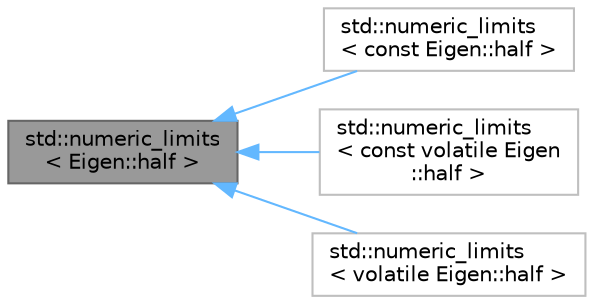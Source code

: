digraph "std::numeric_limits&lt; Eigen::half &gt;"
{
 // LATEX_PDF_SIZE
  bgcolor="transparent";
  edge [fontname=Helvetica,fontsize=10,labelfontname=Helvetica,labelfontsize=10];
  node [fontname=Helvetica,fontsize=10,shape=box,height=0.2,width=0.4];
  rankdir="LR";
  Node1 [id="Node000001",label="std::numeric_limits\l\< Eigen::half \>",height=0.2,width=0.4,color="gray40", fillcolor="grey60", style="filled", fontcolor="black",tooltip=" "];
  Node1 -> Node2 [id="edge1_Node000001_Node000002",dir="back",color="steelblue1",style="solid",tooltip=" "];
  Node2 [id="Node000002",label="std::numeric_limits\l\< const Eigen::half \>",height=0.2,width=0.4,color="grey75", fillcolor="white", style="filled",URL="$structstd_1_1numeric__limits_3_01const_01Eigen_1_1half_01_4.html",tooltip=" "];
  Node1 -> Node3 [id="edge2_Node000001_Node000003",dir="back",color="steelblue1",style="solid",tooltip=" "];
  Node3 [id="Node000003",label="std::numeric_limits\l\< const volatile Eigen\l::half \>",height=0.2,width=0.4,color="grey75", fillcolor="white", style="filled",URL="$structstd_1_1numeric__limits_3_01const_01volatile_01Eigen_1_1half_01_4.html",tooltip=" "];
  Node1 -> Node4 [id="edge3_Node000001_Node000004",dir="back",color="steelblue1",style="solid",tooltip=" "];
  Node4 [id="Node000004",label="std::numeric_limits\l\< volatile Eigen::half \>",height=0.2,width=0.4,color="grey75", fillcolor="white", style="filled",URL="$structstd_1_1numeric__limits_3_01volatile_01Eigen_1_1half_01_4.html",tooltip=" "];
}
